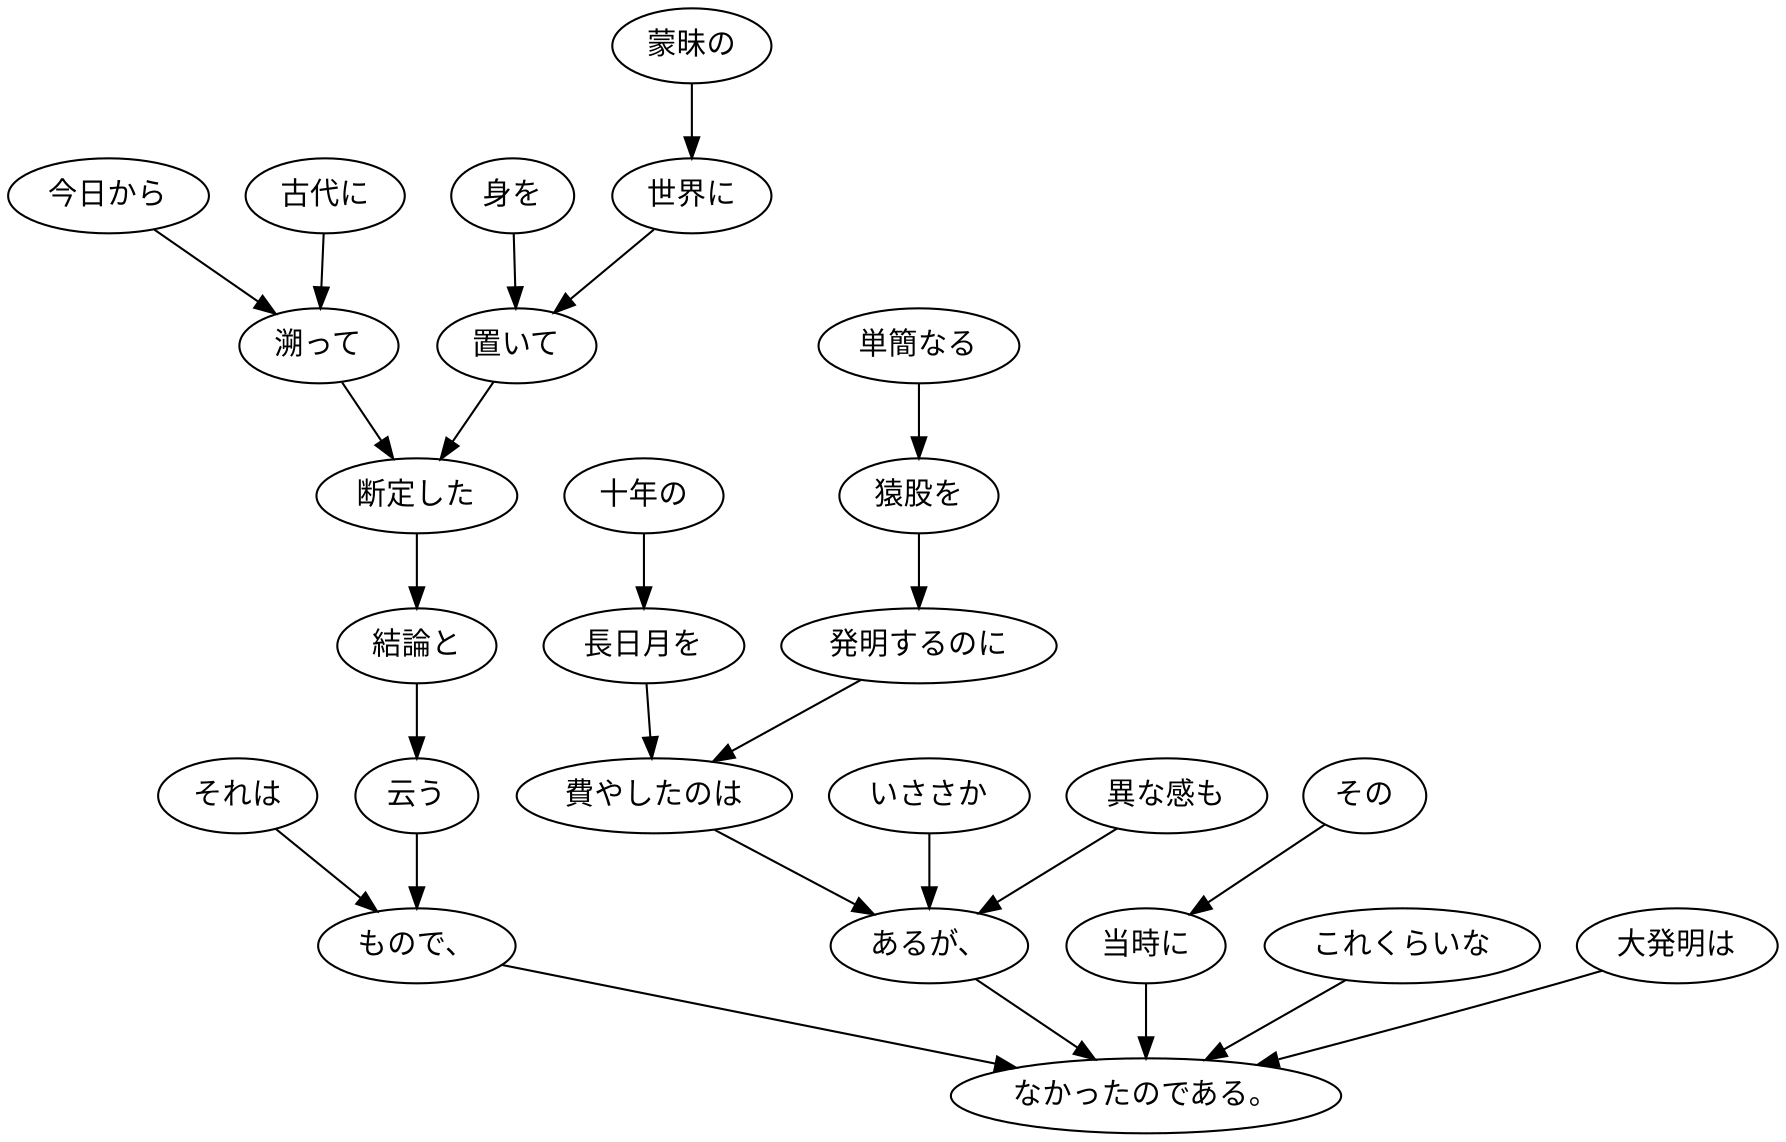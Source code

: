 digraph graph4315 {
	node0 [label="単簡なる"];
	node1 [label="猿股を"];
	node2 [label="発明するのに"];
	node3 [label="十年の"];
	node4 [label="長日月を"];
	node5 [label="費やしたのは"];
	node6 [label="いささか"];
	node7 [label="異な感も"];
	node8 [label="あるが、"];
	node9 [label="それは"];
	node10 [label="今日から"];
	node11 [label="古代に"];
	node12 [label="溯って"];
	node13 [label="身を"];
	node14 [label="蒙昧の"];
	node15 [label="世界に"];
	node16 [label="置いて"];
	node17 [label="断定した"];
	node18 [label="結論と"];
	node19 [label="云う"];
	node20 [label="もので、"];
	node21 [label="その"];
	node22 [label="当時に"];
	node23 [label="これくらいな"];
	node24 [label="大発明は"];
	node25 [label="なかったのである。"];
	node0 -> node1;
	node1 -> node2;
	node2 -> node5;
	node3 -> node4;
	node4 -> node5;
	node5 -> node8;
	node6 -> node8;
	node7 -> node8;
	node8 -> node25;
	node9 -> node20;
	node10 -> node12;
	node11 -> node12;
	node12 -> node17;
	node13 -> node16;
	node14 -> node15;
	node15 -> node16;
	node16 -> node17;
	node17 -> node18;
	node18 -> node19;
	node19 -> node20;
	node20 -> node25;
	node21 -> node22;
	node22 -> node25;
	node23 -> node25;
	node24 -> node25;
}
